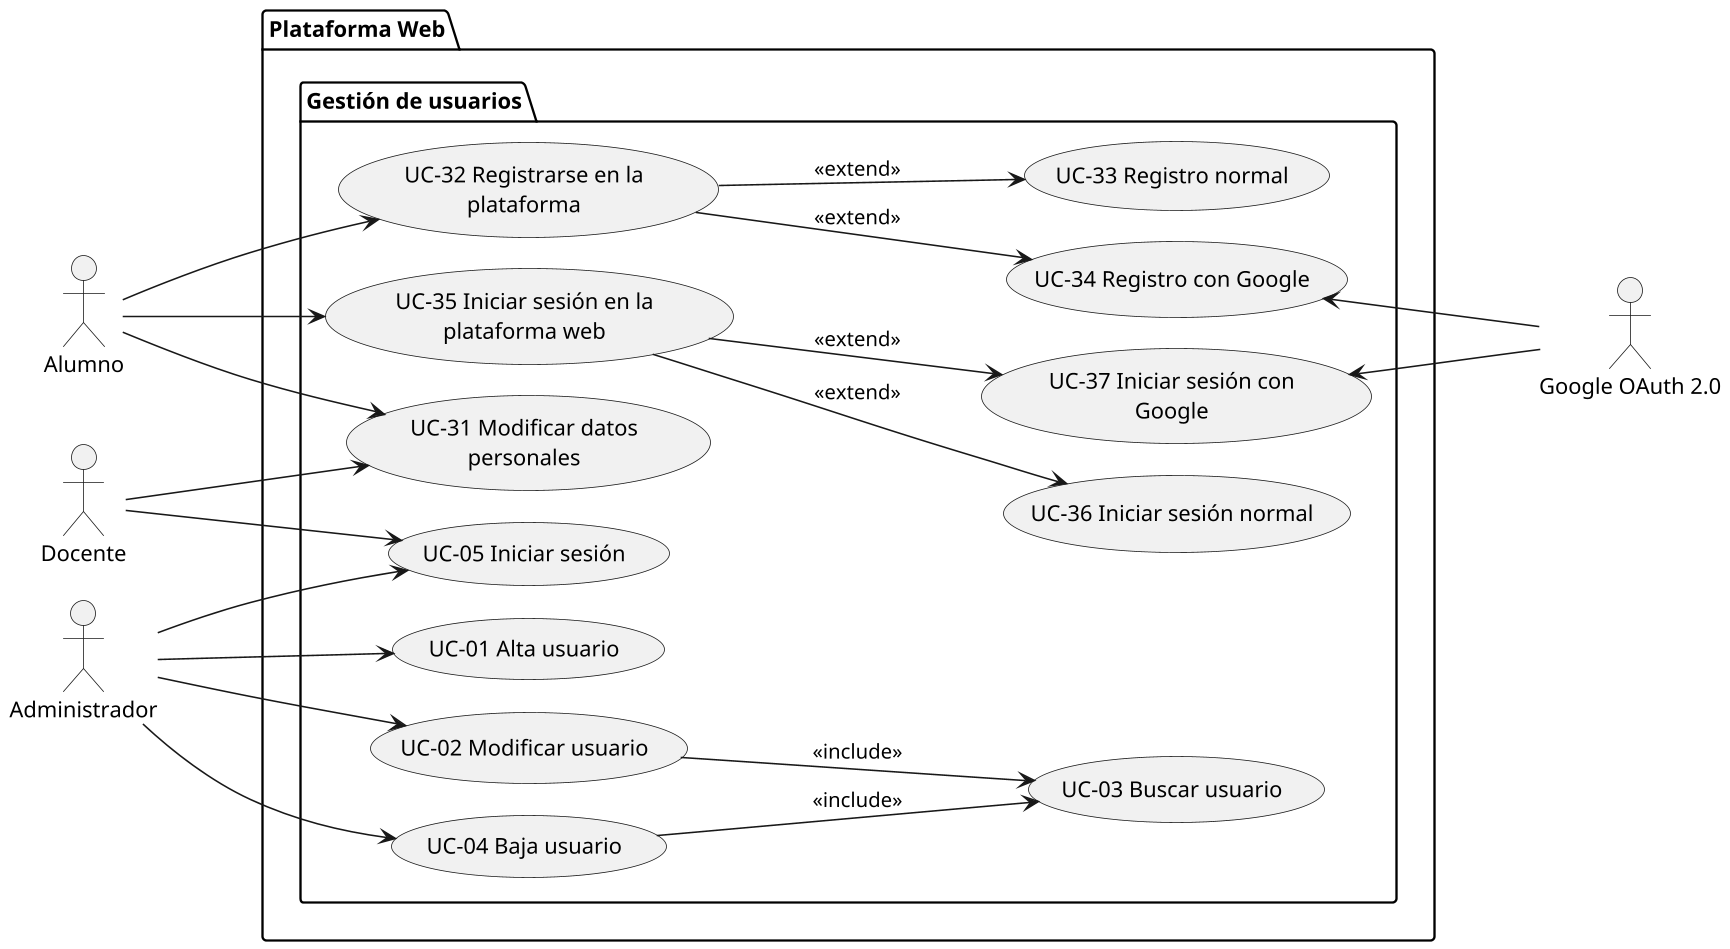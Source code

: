 @startuml SUBSISTEMA_GestionUsuarios
left to right direction

skinparam dpi 150
skinparam usecasePadding 25
skinparam actorPadding 80
skinparam packagePadding 50
skinparam wrapWidth 200

skinparam nodesep 20
skinparam ranksep 100

actor Alumno
actor Docente
actor Administrador
actor "Google OAuth 2.0" as GoogleOAuth2

package "Plataforma Web"{
    package "Gestión de usuarios"{
        usecase "UC-01 Alta usuario" as UC01
        usecase "UC-02 Modificar usuario" as UC02
        usecase "UC-03 Buscar usuario" as UC03
        usecase "UC-04 Baja usuario" as UC04
        usecase "UC-05 Iniciar sesión" as UC05
        usecase "UC-32 Registrarse en la plataforma" as UC32
        usecase "UC-33 Registro normal" as UC33
        usecase "UC-34 Registro con Google" as UC34
        usecase "UC-35 Iniciar sesión en la plataforma web" as UC35
        usecase "UC-36 Iniciar sesión normal" as UC36
        usecase "UC-37 Iniciar sesión con Google" as UC37
        usecase "UC-31 Modificar datos personales" as UC31
    }

}
Administrador --> UC01
Administrador --> UC02
UC02 --> UC03 : <<include>>
Administrador --> UC04
UC04 --> UC03 : <<include>>
Administrador --> UC05

Alumno --> UC31
Alumno --> UC32
UC32 --> UC33 : <<extend>>
UC32 --> UC34 : <<extend>>
Alumno --> UC35
UC35 --> UC36 : <<extend>>
UC35 --> UC37 : <<extend>>

Docente --> UC31
Docente --> UC05

GoogleOAuth2 -up-> UC34
GoogleOAuth2 -up-> UC37